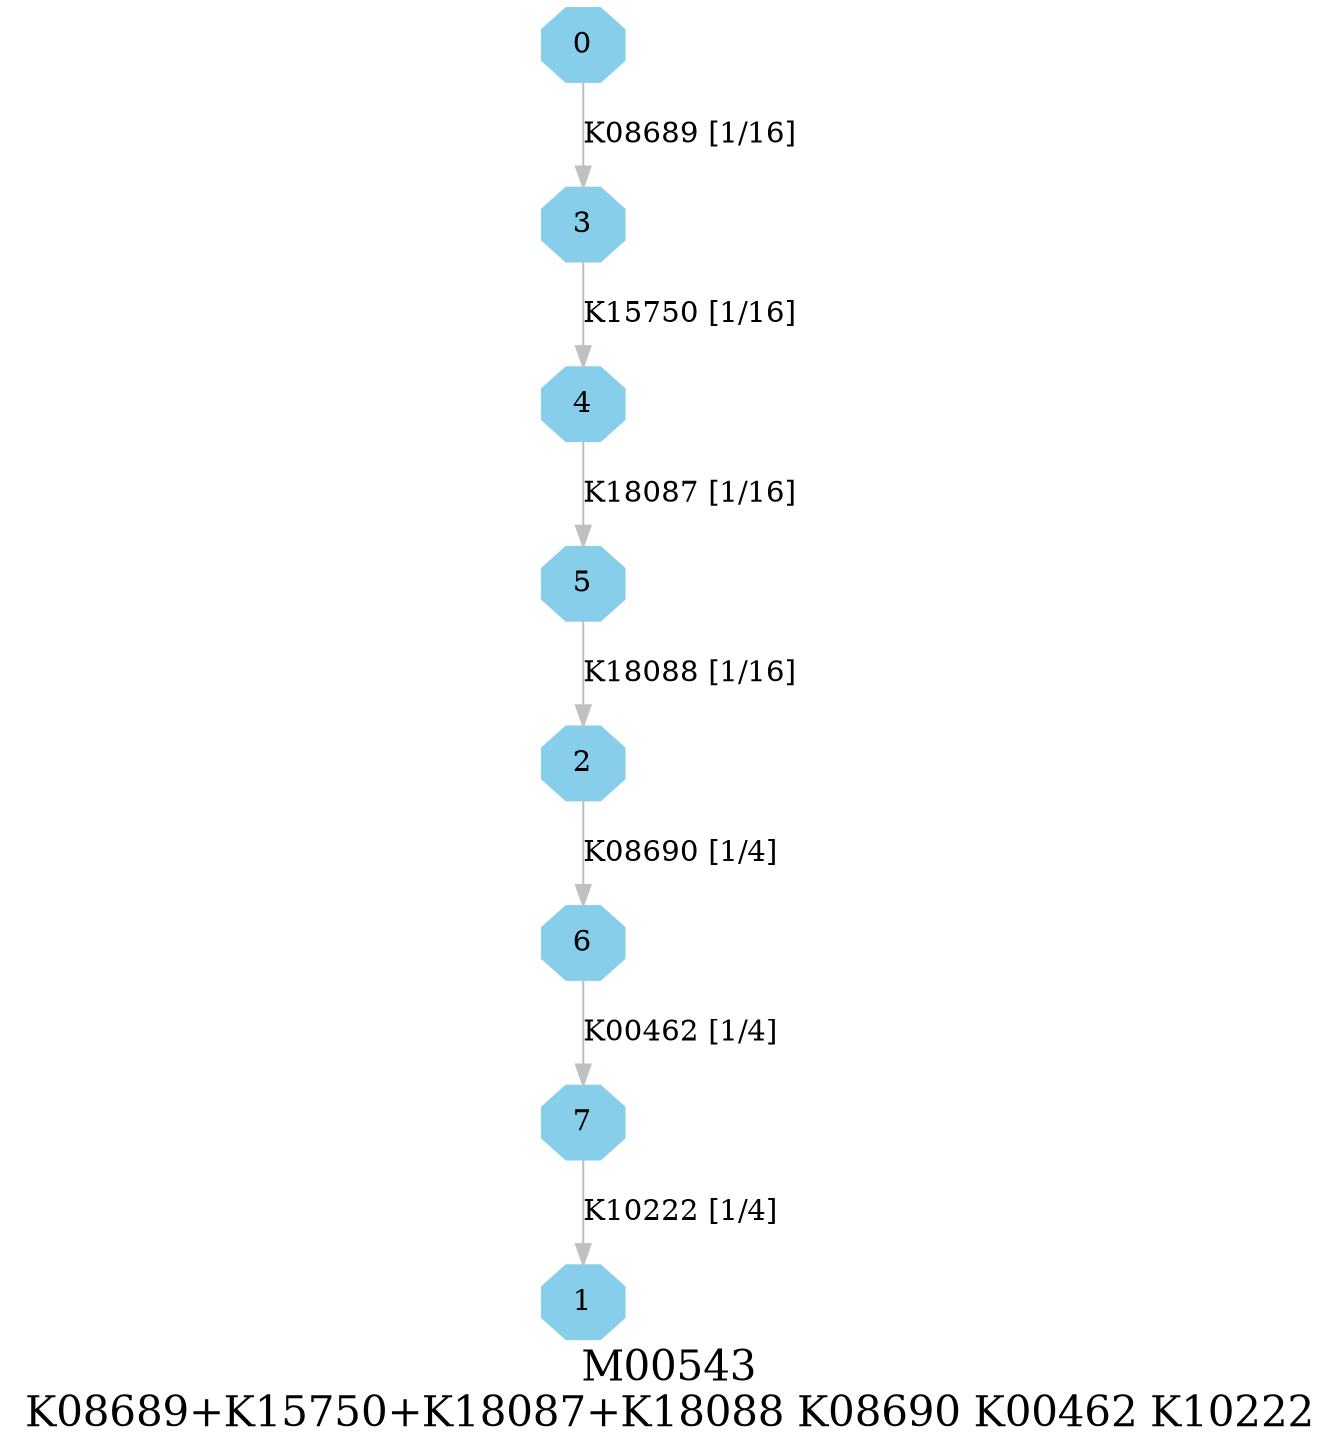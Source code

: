 digraph G {
graph [label="M00543
K08689+K15750+K18087+K18088 K08690 K00462 K10222",fontsize=20];
node [shape=box,style=filled];
edge [len=3,color=grey];
{node [width=.3,height=.3,shape=octagon,style=filled,color=skyblue] 0 1 2 3 4 5 6 7 }
0 -> 3 [label="K08689 [1/16]"];
2 -> 6 [label="K08690 [1/4]"];
3 -> 4 [label="K15750 [1/16]"];
4 -> 5 [label="K18087 [1/16]"];
5 -> 2 [label="K18088 [1/16]"];
6 -> 7 [label="K00462 [1/4]"];
7 -> 1 [label="K10222 [1/4]"];
}